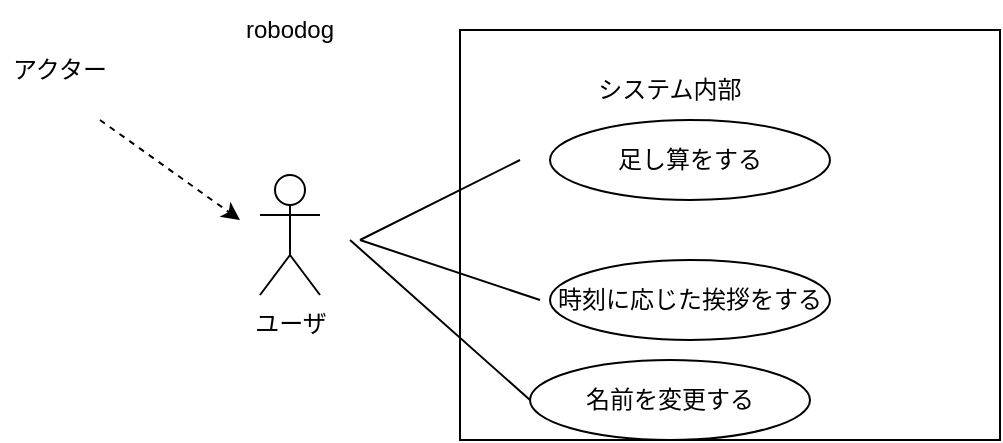 <mxfile>
    <diagram id="gEVMSKPlGaXcWn6VboOP" name="ページ1">
        <mxGraphModel dx="1507" dy="582" grid="1" gridSize="10" guides="1" tooltips="1" connect="1" arrows="1" fold="1" page="1" pageScale="1" pageWidth="827" pageHeight="1169" math="0" shadow="0">
            <root>
                <mxCell id="0"/>
                <mxCell id="1" parent="0"/>
                <mxCell id="2" value="ユーザ" style="shape=umlActor;verticalLabelPosition=bottom;verticalAlign=top;html=1;outlineConnect=0;" parent="1" vertex="1">
                    <mxGeometry x="140" y="197.5" width="30" height="60" as="geometry"/>
                </mxCell>
                <mxCell id="3" value="" style="endArrow=classic;html=1;dashed=1;" parent="1" edge="1">
                    <mxGeometry width="50" height="50" relative="1" as="geometry">
                        <mxPoint x="60" y="170" as="sourcePoint"/>
                        <mxPoint x="130" y="220" as="targetPoint"/>
                    </mxGeometry>
                </mxCell>
                <mxCell id="5" value="アクター" style="text;html=1;align=center;verticalAlign=middle;whiteSpace=wrap;rounded=0;" parent="1" vertex="1">
                    <mxGeometry x="10" y="130" width="60" height="30" as="geometry"/>
                </mxCell>
                <mxCell id="6" value="" style="rounded=0;whiteSpace=wrap;html=1;" parent="1" vertex="1">
                    <mxGeometry x="240" y="125" width="270" height="205" as="geometry"/>
                </mxCell>
                <mxCell id="7" value="システム内部" style="text;html=1;align=center;verticalAlign=middle;whiteSpace=wrap;rounded=0;" parent="1" vertex="1">
                    <mxGeometry x="300" y="140" width="90" height="30" as="geometry"/>
                </mxCell>
                <mxCell id="8" value="足し算をする" style="ellipse;whiteSpace=wrap;html=1;" parent="1" vertex="1">
                    <mxGeometry x="285" y="170" width="140" height="40" as="geometry"/>
                </mxCell>
                <mxCell id="9" value="時刻に応じた挨拶をする" style="ellipse;whiteSpace=wrap;html=1;" parent="1" vertex="1">
                    <mxGeometry x="285" y="240" width="140" height="40" as="geometry"/>
                </mxCell>
                <mxCell id="13" value="" style="endArrow=none;html=1;" parent="1" edge="1">
                    <mxGeometry width="50" height="50" relative="1" as="geometry">
                        <mxPoint x="190" y="230" as="sourcePoint"/>
                        <mxPoint x="270" y="190" as="targetPoint"/>
                    </mxGeometry>
                </mxCell>
                <mxCell id="14" value="" style="endArrow=none;html=1;" parent="1" edge="1">
                    <mxGeometry width="50" height="50" relative="1" as="geometry">
                        <mxPoint x="190" y="230" as="sourcePoint"/>
                        <mxPoint x="280" y="260" as="targetPoint"/>
                    </mxGeometry>
                </mxCell>
                <mxCell id="15" value="robodog" style="text;html=1;align=center;verticalAlign=middle;whiteSpace=wrap;rounded=0;" vertex="1" parent="1">
                    <mxGeometry x="125" y="110" width="60" height="30" as="geometry"/>
                </mxCell>
                <mxCell id="16" value="名前を変更する" style="ellipse;whiteSpace=wrap;html=1;" vertex="1" parent="1">
                    <mxGeometry x="275" y="290" width="140" height="40" as="geometry"/>
                </mxCell>
                <mxCell id="17" value="" style="endArrow=none;html=1;" edge="1" parent="1">
                    <mxGeometry width="50" height="50" relative="1" as="geometry">
                        <mxPoint x="185" y="230" as="sourcePoint"/>
                        <mxPoint x="275" y="310" as="targetPoint"/>
                    </mxGeometry>
                </mxCell>
            </root>
        </mxGraphModel>
    </diagram>
</mxfile>